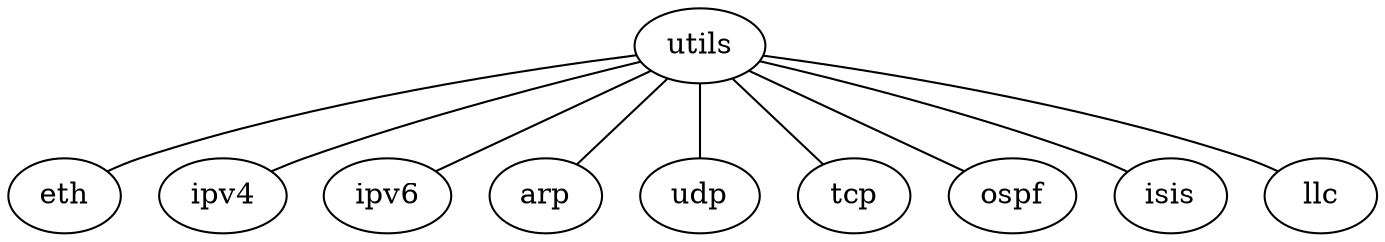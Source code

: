 graph
{
    utils -- eth;
    utils -- ipv4;
    utils -- ipv6;
    utils -- arp;
    utils -- udp;
    utils -- tcp;
    utils -- ospf;
    utils -- isis;
    utils -- llc;
}
